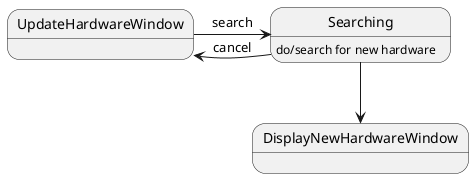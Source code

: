 @startuml

state UpdateHardwareWindow

state Searching
Searching : do/search for new hardware

state DisplayNewHardwareWindow

UpdateHardwareWindow -> Searching : search
Searching -> UpdateHardwareWindow : cancel
Searching --> DisplayNewHardwareWindow

@enduml